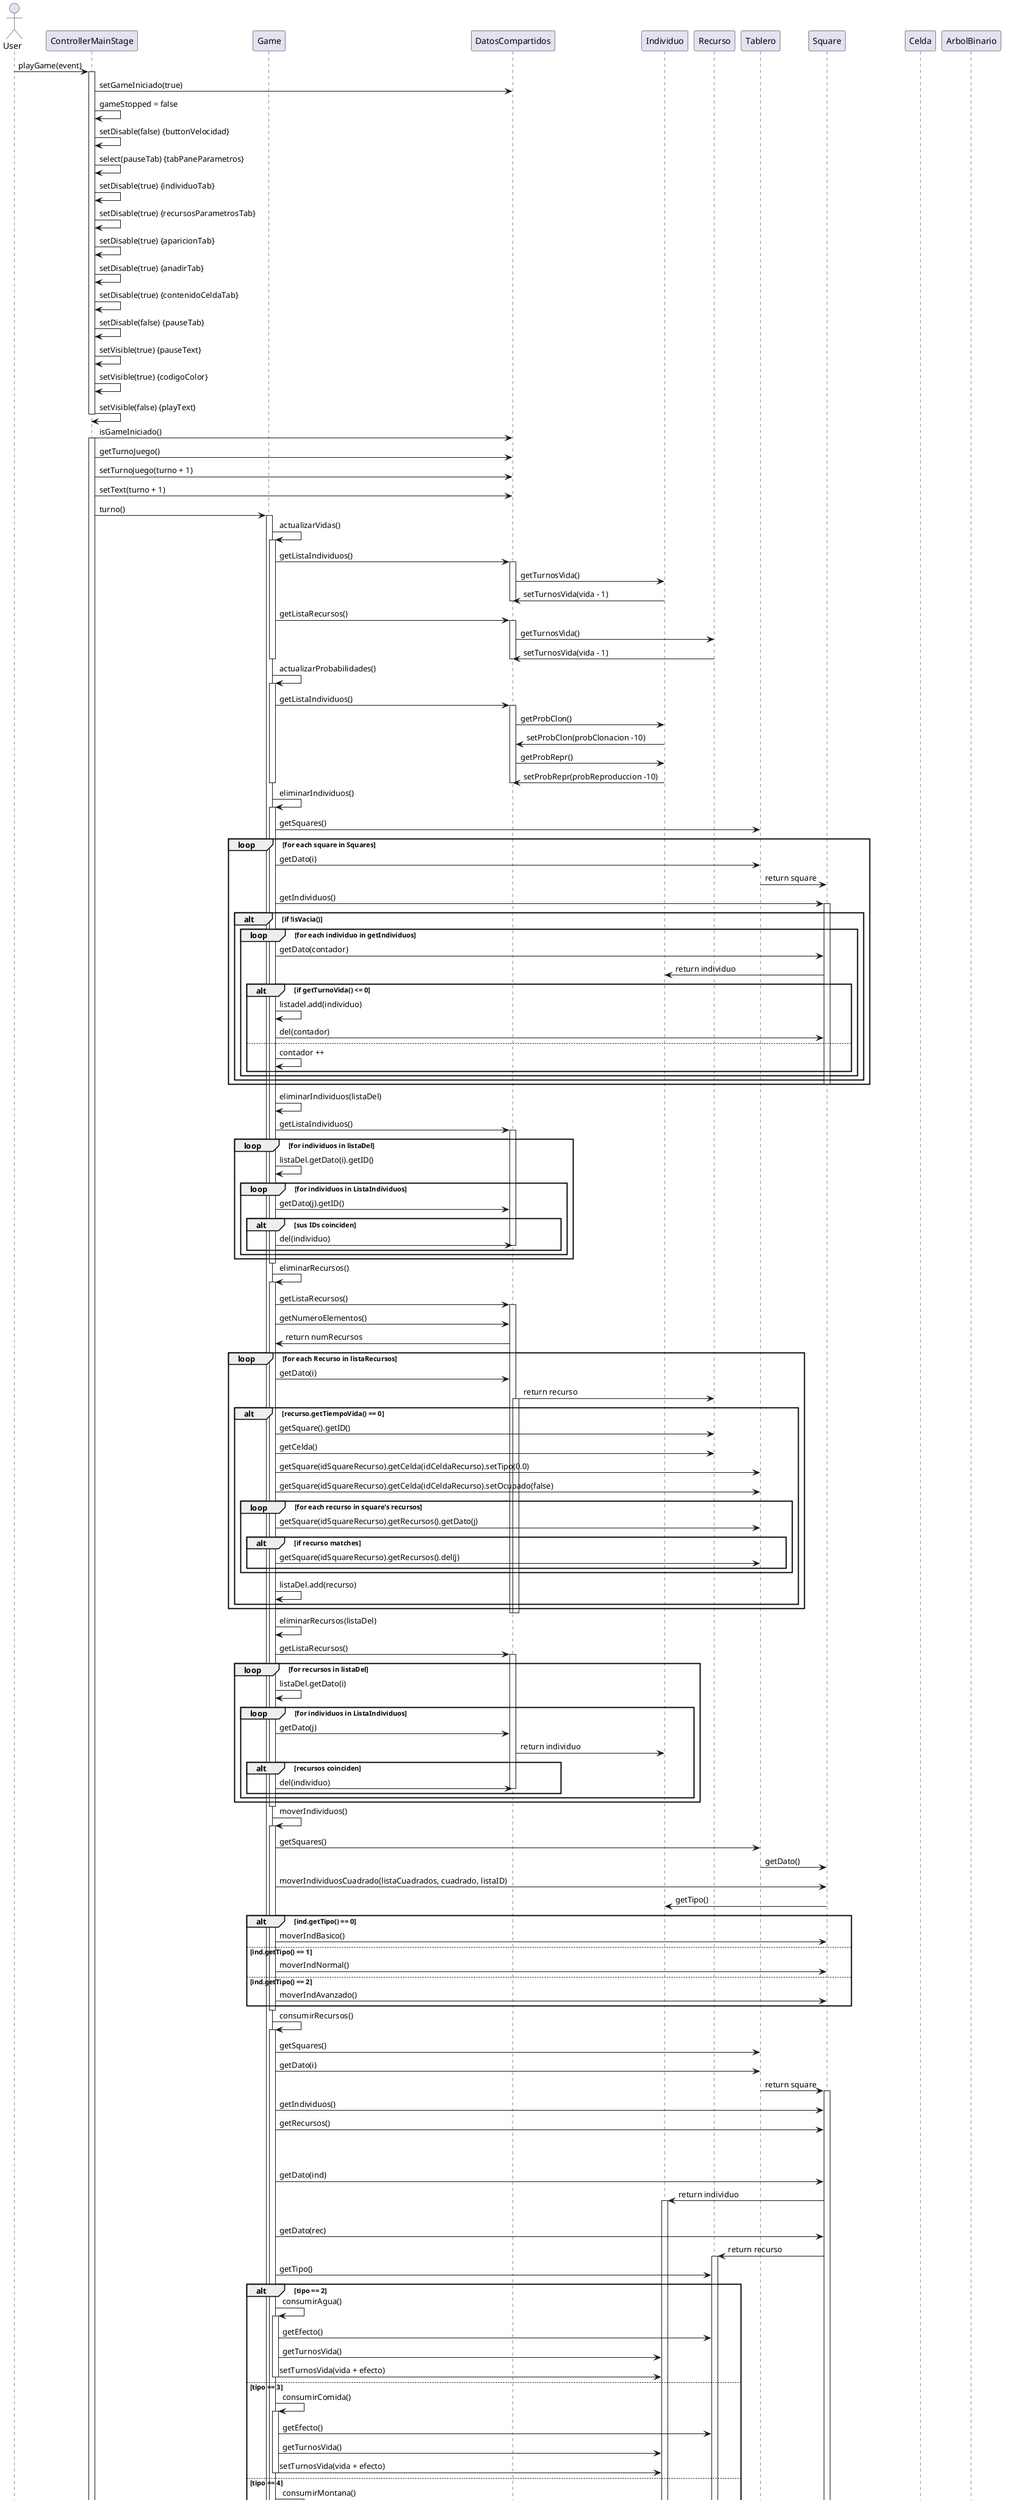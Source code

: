 @startuml
actor User

participant ControllerMainStage
participant Game
participant DatosCompartidos
participant Individuo
participant Recurso
participant Tablero
participant Square
participant Celda

User -> ControllerMainStage: playGame(event)
activate ControllerMainStage
ControllerMainStage -> DatosCompartidos: setGameIniciado(true)
ControllerMainStage -> ControllerMainStage: gameStopped = false
ControllerMainStage -> ControllerMainStage: setDisable(false) {buttonVelocidad}
ControllerMainStage -> ControllerMainStage: select(pauseTab) {tabPaneParametros}
ControllerMainStage -> ControllerMainStage: setDisable(true) {individuoTab}
ControllerMainStage -> ControllerMainStage: setDisable(true) {recursosParametrosTab}
ControllerMainStage -> ControllerMainStage: setDisable(true) {aparicionTab}
ControllerMainStage -> ControllerMainStage: setDisable(true) {anadirTab}
ControllerMainStage -> ControllerMainStage: setDisable(true) {contenidoCeldaTab}
ControllerMainStage -> ControllerMainStage: setDisable(false) {pauseTab}
ControllerMainStage -> ControllerMainStage: setVisible(true) {pauseText}
ControllerMainStage -> ControllerMainStage: setVisible(true) {codigoColor}
ControllerMainStage -> ControllerMainStage: setVisible(false) {playText}
deactivate ControllerMainStage


ControllerMainStage -> DatosCompartidos: isGameIniciado()
activate ControllerMainStage
ControllerMainStage -> DatosCompartidos: getTurnoJuego()
ControllerMainStage -> DatosCompartidos: setTurnoJuego(turno + 1)
ControllerMainStage -> DatosCompartidos: setText(turno + 1)
ControllerMainStage -> Game: turno()
activate Game


Game -> Game: actualizarVidas()
activate Game
Game -> DatosCompartidos: getListaIndividuos()
activate DatosCompartidos
DatosCompartidos -> Individuo: getTurnosVida()
Individuo -> DatosCompartidos: setTurnosVida(vida - 1)
deactivate DatosCompartidos
Game -> DatosCompartidos: getListaRecursos()
activate DatosCompartidos
DatosCompartidos -> Recurso: getTurnosVida()
Recurso -> DatosCompartidos: setTurnosVida(vida - 1)
deactivate DatosCompartidos
deactivate Game


Game -> Game: actualizarProbabilidades()
activate Game
Game -> DatosCompartidos: getListaIndividuos()
activate DatosCompartidos
DatosCompartidos -> Individuo: getProbClon()
Individuo -> DatosCompartidos: setProbClon(probClonacion -10)
DatosCompartidos -> Individuo: getProbRepr()
Individuo -> DatosCompartidos: setProbRepr(probReproduccion -10)
deactivate DatosCompartidos
deactivate Game


Game -> Game: eliminarIndividuos()
activate Game
Game -> Tablero: getSquares()
loop for each square in Squares
    Game -> Tablero: getDato(i)
    Tablero -> Square: return square
    Game -> Square: getIndividuos()
    activate Square
    alt if !isVacia()
        loop for each individuo in getIndividuos
            Game -> Square: getDato(contador)
            Square -> Individuo: return individuo
            alt if getTurnoVida() <= 0
                Game -> Game: listadel.add(individuo)
                Game -> Square: del(contador)
            else
                Game -> Game: contador ++
            end
        end
    end
    deactivate
end
Game -> Game: eliminarIndividuos(listaDel)
Game -> DatosCompartidos: getListaIndividuos()
activate DatosCompartidos
loop for individuos in listaDel
    Game -> Game: listaDel.getDato(i).getID()
    loop for individuos in ListaIndividuos
        Game -> DatosCompartidos: getDato(j).getID()
        alt sus IDs coinciden
            Game -> DatosCompartidos: del(individuo)
            deactivate DatosCompartidos
        end
    end
end
deactivate Game


Game -> Game: eliminarRecursos()
activate Game
Game -> DatosCompartidos: getListaRecursos()
activate DatosCompartidos
Game -> DatosCompartidos: getNumeroElementos()
DatosCompartidos -> Game: return numRecursos
loop for each Recurso in listaRecursos
    Game -> DatosCompartidos: getDato(i)
    DatosCompartidos -> Recurso: return recurso
    alt recurso.getTiempoVida() == 0
        activate DatosCompartidos
        Game -> Recurso : getSquare().getID()
        Game -> Recurso : getCelda()

        Game -> Tablero : getSquare(idSquareRecurso).getCelda(idCeldaRecurso).setTipo(0.0)
        Game -> Tablero : getSquare(idSquareRecurso).getCelda(idCeldaRecurso).setOcupado(false)

        loop for each recurso in square's recursos
            Game -> Tablero : getSquare(idSquareRecurso).getRecursos().getDato(j)

            alt if recurso matches
                Game -> Tablero : getSquare(idSquareRecurso).getRecursos().del(j)
            end
        end

        Game -> Game : listaDel.add(recurso)
    end
end
deactivate DatosCompartidos
deactivate DatosCompartidos
Game -> Game: eliminarRecursos(listaDel)
Game -> DatosCompartidos: getListaRecursos()
activate DatosCompartidos
loop for recursos in listaDel
    Game -> Game: listaDel.getDato(i)
    loop for individuos in ListaIndividuos
        Game -> DatosCompartidos: getDato(j)
        DatosCompartidos -> Individuo: return individuo
        alt recursos coinciden
            Game -> DatosCompartidos: del(individuo)
            deactivate DatosCompartidos
        end
    end
end
deactivate Game

Game -> Game: moverIndividuos()
activate Game
Game -> Tablero: getSquares()
Tablero -> Square: getDato()
Game -> Square: moverIndividuosCuadrado(listaCuadrados, cuadrado, listaID)
Square -> Individuo: getTipo()
alt ind.getTipo() == 0
    Game -> Square: moverIndBasico()
else ind.getTipo() == 1
    Game -> Square: moverIndNormal()
else ind.getTipo() == 2
    Game -> Square: moverIndAvanzado()
end
deactivate Game

Game -> Game: consumirRecursos()
activate Game
Game -> Tablero: getSquares()
Game -> Tablero: getDato(i)
Tablero -> Square: return square
activate Square
Game -> Square: getIndividuos()
Game -> Square: getRecursos()
alt if individuos and recursos isVacia()
    loop for each individuo in ListaIndividuos
        Game -> Square: getDato(ind)
        Square -> Individuo: return individuo
        activate Individuo
        loop for each recurso in ListaRecursos
            Game -> Square: getDato(rec)
            Square -> Recurso: return recurso
            activate Recurso
            Game -> Recurso: getTipo()
            alt tipo == 2
                Game -> Game: consumirAgua()
                activate Game
                Game -> Recurso: getEfecto()
                Game -> Individuo: getTurnosVida()
                Game -> Individuo: setTurnosVida(vida + efecto)
                deactivate Game
            else tipo == 3
                Game -> Game: consumirComida()
                activate Game
                Game -> Recurso: getEfecto()
                Game -> Individuo: getTurnosVida()
                Game -> Individuo: setTurnosVida(vida + efecto)
                deactivate Game
            else tipo == 4
                Game -> Game: consumirMontana()
                activate Game
                Game -> Recurso: getEfecto()
                Game -> Individuo: getTurnosVida()
                Game -> Individuo: setTurnosVida(vida - efecto)
                deactivate Game
            else tipo == 5
                Game -> Game: consumirBiblioteca()
                activate Game
                Game -> Recurso: getEfecto()
                Game -> Individuo: getProbRepr()
                Game -> Individuo: setProbRepr(probReproduccion + efecto)
                deactivate Game
            else tipo == 6
                Game -> Game: consumirTesoro()
                activate Game
                Game -> Recurso: getEfecto()
                Game -> Individuo: getProbClon()
                Game -> Individuo: setProbColn(probClonacion + efecto)
                deactivate Game
            else tipo == 7

            end


deactivate DatosCompartidos
deactivate Square
deactivate Recurso
deactivate Individuo
deactivate Game

Game -> Game: reproduccion()
activate Game
Game -> Tablero: getSquares()
loop for each square in ListaCuadrados
    Game -> Tablero: getDato(i)
    Tablero -> Square: return square
    activate Square
    Game -> Square: getIndividuos()
    alt if numIndividuos == 2
        Game -> Square: getPrimero()
        Square -> Individuo: return ind1
        activate Individuo
        Game -> Individuo: getProbRepr()
        Game -> Square: getDato(1)
        Square -> Individuo: return ind2
        activate Individuo
        Game -> Individuo: getProbRepr()
        Game -> Game: generarEnteroAleatorio(0,100)
        alt aleatorio < probRep1 y aleatorio < probRep2
            Game -> Individuo : getTipo1()
            Game -> Individuo : getTipo2()
            alt tipo1.compareTo(tipo2) >= 0
                Game -> DatosCompartidos : getNumIndividuos()
                Game -> DatosCompartidos : setNumIndividuos(numIndividuos + 1)

                Game -> ArbolBinario : ArbolBinario<Individuo>(individuoNuevo, new ElementoArbol<>(ind1), new ElementoArbol<>(ind2))
                Game -> Individuo : setArbolGenealogico(nuevoArbol)
                Game -> Game : addTipo(actual, tipoIndividuo)
                Game -> Square : addIndividuo(individuoNuevo)
                Game -> DatosCompartidos : addIndividuo(individuoNuevo)
            end
        else
            Game -> Game : listaDel.add(ind1)
                            Game -> Game : listaDel.add(ind2)
                            Game -> Square : getIndividuos().del(0)
                            Game -> Square : getIndividuos().del(0)
                            Game -> Game : eliminarIndividuos(listaDel)

    end
end
deactivate Square
deactivate Individuo
deactivate Individuo
deactivate Game


Game -> Game: clonacion()
activate Game
Game -> Tablero : getSquares()

loop for each Square in listaCuadrados
    Game -> Tablero : getDato(i)
    Tablero -> Square : return square
    activate Square
    alt square.getIndividuos().getNumeroElementos() == 1
        Game -> Square : getDato(0)
        Square -> Individuo : return individuoAClonar

        Game -> DatosCompartidos : getProbClonacion()
        Game -> DatosCompartidos : getNumIndividuos()
        Game -> DatosCompartidos : setNumIndividuos()
        Game -> Individuo : getTipo()
        Game -> ArbolBinario : ArbolBinario<Individuo>(individuoNuevo, new ElementoArbol<>(individuoAClonar), null)
        Game -> Individuo : setArbolGenealogico(nuevoArbol)
        Game -> Square : addIndividuo(individuoNuevo)
        Game -> DatosCompartidos : addIndividuo(individuoNuevo)
    end
end
deactivate Square
deactivate Game


Game -> Game: limpiezaAglomeraciones()
activate Game
Game -> Tablero: getSquares
alt for each square in squares
    Game -> Tablero: getSquare(i)
    Tablero -> Square: return square
    activate Square
    alt numindividuosCuadrado > 3
            loop for each individuo in individuosCuadrado
                Game -> Square : getPrimero()
                Square -> Individuo : return indMenorVida
                Square -> Square : del(posIndEliminar)
                Game -> Game : listaDel.add(individuosCuadrado.getDato(posIndEliminar))
            end
            Game -> DatosCompartidos : eliminarIndividuos(listaDel)
        else
            Square -> Square : next Square
        end
end
deactivate Square
deactivate Game


Game -> Game: aparicionRecursos()
activate Game
Game -> DatosCompartidos: getAparicionInicial()
DatosCompartidos --> Game: probGeneral
loop i < tablero.getSquares().getNumeroElementos()
    Game -> Game: generarDoubleAleatorio(0, 100)
    alt probGeneral condition
        Game -> DatosCompartidos: getAguaAparicion()
        Game -> DatosCompartidos: getComidaAparicion()
        Game -> DatosCompartidos: getMontanaAparicion()
        Game -> DatosCompartidos: getBibliotecaAparicion()
        Game -> DatosCompartidos: getTesoroAparicion()
        Game -> DatosCompartidos: getPozoAparicion()
        Game -> Game: generarDoubleAleatorio(0, sumaTotal)
        Game -> Tablero: getSquare(i)
        Tablero -> Square: return square
        activate Square
        alt recursoFinal < aparAgua
            Game -> Square: addRecursos(square, 2.0)
        else recursoFinal < aparAgua + aparComida
            Game -> Square: addRecursos(square, 3.0)
        else recursoFinal < aparAgua + aparComida + aparMontaña
            Game -> Square: addRecursos(square, 4.0)
        else recursoFinal < aparAgua + aparComida + aparMontaña + aparBiblioteca
            Game -> Square: addRecursos(square, 5.0)
        else recursoFinal < aparAgua + aparComida + aparMontaña + aparBiblioteca + aparTesoro
            Game -> Square: addRecursos(square, 6.0)
        else recursoFinal <= sumaTotal
            Game -> Square: addRecursos(square, 7.0)
        end
    end
end
deactivate Square
deactivate Game


Game -> Game: actualizarIndividuos()
activate Game
Game -> Game: clearIndividuos()
activate Game
Game -> Tablero: getSquares()
loop for each Square in Tablero
    Game -> Tablero: getSquare(i)
    Tablero -> Square: return square
    activate Square
    loop for each Celda in Square
        Game -> Square: getCelda(j)
        Square -> Celda: return celda
        activate Celda
        Game -> Celda: getTipo()
        Game -> Celda: setTipo(0.0)
        Game -> Celda: setOcupado(false)
        deactivate Celda
        deactivate Square
    end
end
deactivate Game

loop for each Square in Tablero
    Game -> Tablero: getSquare(i)
    Tablero -> Square: return square
    activate Square
    loop for each Individuo in Square
        Game -> Square: getIndividuos()
        loop for each Individuo in Individuos
            Game -> Square: getDato(j)
            Square -> Individuo: return individuo
            activate Individuo
            Game -> Individuo: getTipoIndividuo()
            alt tipoIndividuo == 0
                Game -> Square: addTipo(1.1)
            else tipoIndividuo == 1
                Game -> Square: addTipo(1.2)
            else tipoIndividuo == 2
                Game -> Square: addTipo(1.3)
            end
        end
    end
    deactivate Individuo
    deactivate Square
end
deactivate Tablero
deactivate Game


Game -> Game: actualizarTablero()
activate Game
Game -> Tablero: getSquares()
loop for each square in tablero
    Game -> Tablero: getSquare(i)
    Tablero -> Square: return square
    activate Square
    loop for each celda in square
        Game -> Square: getCelda(j)
        Square -> Celda: return celda
        activate Celda
        Game -> Celda: isOcupado()

        alt celda ocupada
            Game -> Celda: getTipo()
            Game -> Celda: setColor(Color)
        else
            Game -> Celda: setColor(Color.TRANSPARENT)
        end
        deactivate Celda
    end
    deactivate Square
end
deactivate Game
deactivate Game


ControllerMainStage -> ControllerMainStage: actualizarTextVivos()
ControllerMainStage -> DatosCompartidos: getListaIndividuos
alt if tamañoLista == 1
    ControllerMainStage -> DatosCompartidos: setGameIniciado(false)
end

deactivate ControllerMainStage
@enduml
